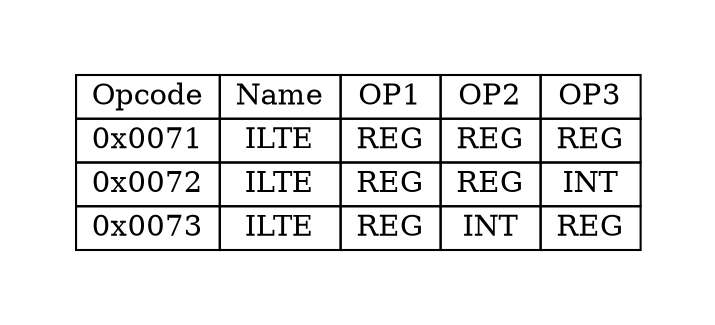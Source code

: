 digraph{
graph [pad="0.5", nodesep="0.5", ranksep="2" ]
node[shape=plain]
Foo [label=<
<table border="0" cellborder="1" cellspacing="0">
<tr><td> Opcode </td> <td> Name </td> <td> OP1 </td><td> OP2 </td><td> OP3 </td> </tr>
<tr><td> 0x0071 </td><td> ILTE </td><td> REG </td><td> REG </td><td> REG </td> </tr>
<tr><td> 0x0072 </td><td> ILTE </td><td> REG </td><td> REG </td><td> INT </td> </tr>
<tr><td> 0x0073 </td><td> ILTE </td><td> REG </td><td> INT </td><td> REG </td> </tr>
</table>>];
}
